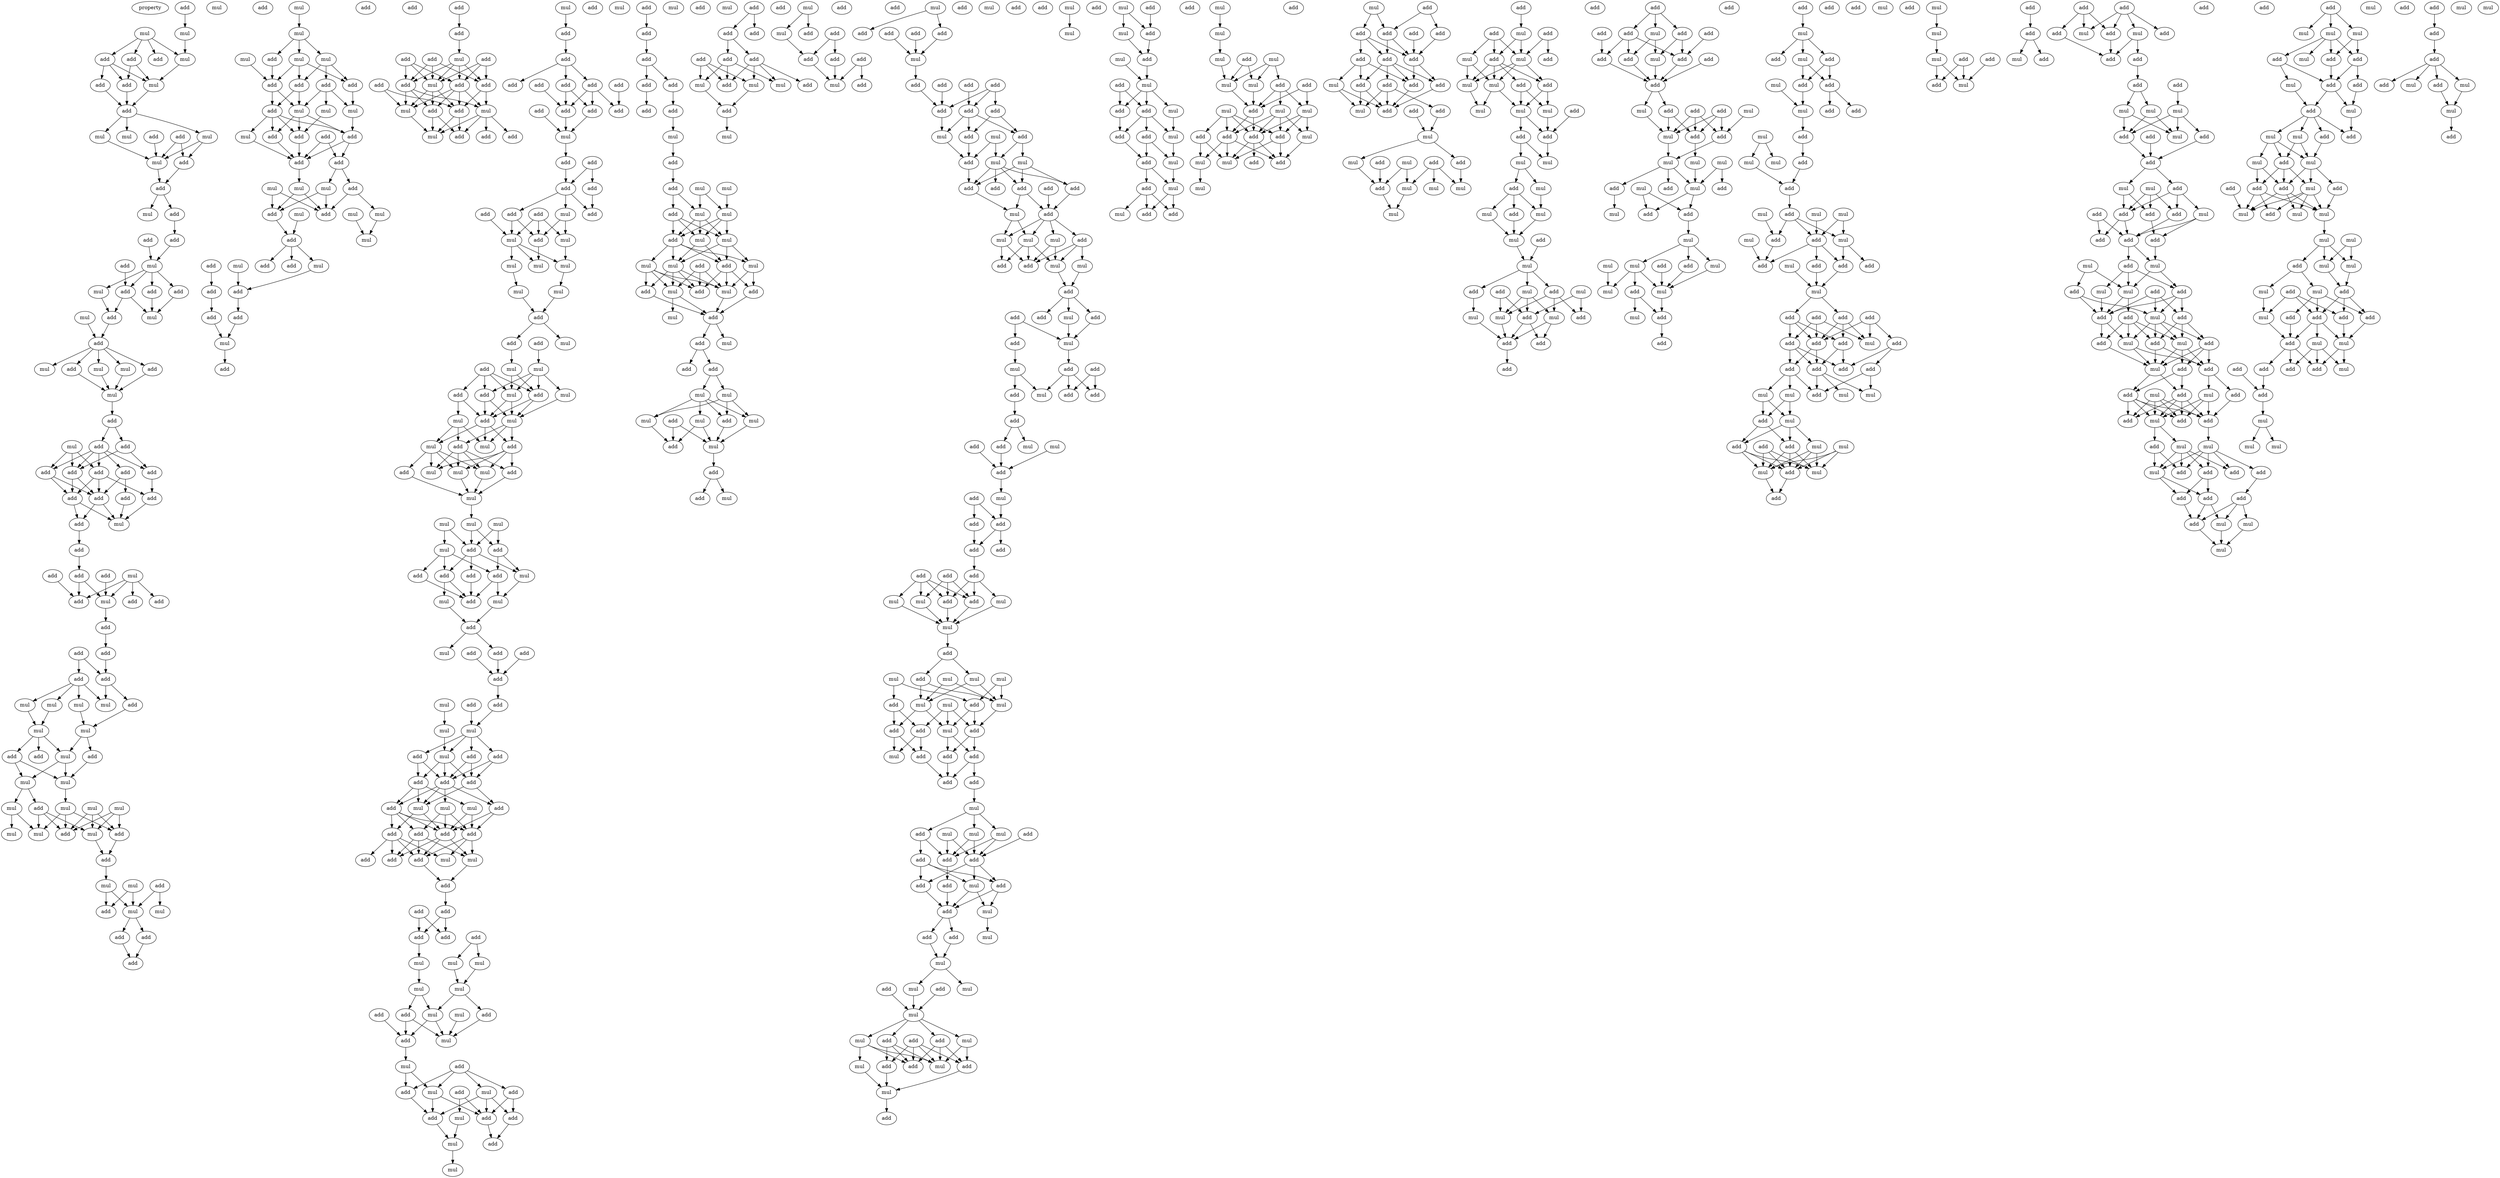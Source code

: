 digraph {
    node [fontcolor=black]
    property [mul=2,lf=1.3]
    0 [ label = add ];
    1 [ label = mul ];
    2 [ label = mul ];
    3 [ label = mul ];
    4 [ label = add ];
    5 [ label = add ];
    6 [ label = add ];
    7 [ label = add ];
    8 [ label = add ];
    9 [ label = mul ];
    10 [ label = add ];
    11 [ label = mul ];
    12 [ label = add ];
    13 [ label = add ];
    14 [ label = mul ];
    15 [ label = mul ];
    16 [ label = mul ];
    17 [ label = add ];
    18 [ label = add ];
    19 [ label = mul ];
    20 [ label = add ];
    21 [ label = add ];
    22 [ label = add ];
    23 [ label = mul ];
    24 [ label = add ];
    25 [ label = mul ];
    26 [ label = add ];
    27 [ label = add ];
    28 [ label = add ];
    29 [ label = mul ];
    30 [ label = add ];
    31 [ label = mul ];
    32 [ label = add ];
    33 [ label = mul ];
    34 [ label = mul ];
    35 [ label = mul ];
    36 [ label = add ];
    37 [ label = add ];
    38 [ label = mul ];
    39 [ label = add ];
    40 [ label = add ];
    41 [ label = mul ];
    42 [ label = add ];
    43 [ label = add ];
    44 [ label = add ];
    45 [ label = add ];
    46 [ label = add ];
    47 [ label = add ];
    48 [ label = add ];
    49 [ label = add ];
    50 [ label = add ];
    51 [ label = add ];
    52 [ label = add ];
    53 [ label = mul ];
    54 [ label = add ];
    55 [ label = add ];
    56 [ label = add ];
    57 [ label = mul ];
    58 [ label = add ];
    59 [ label = add ];
    60 [ label = add ];
    61 [ label = add ];
    62 [ label = mul ];
    63 [ label = add ];
    64 [ label = mul ];
    65 [ label = add ];
    66 [ label = add ];
    67 [ label = add ];
    68 [ label = add ];
    69 [ label = add ];
    70 [ label = mul ];
    71 [ label = add ];
    72 [ label = mul ];
    73 [ label = mul ];
    74 [ label = mul ];
    75 [ label = mul ];
    76 [ label = mul ];
    77 [ label = add ];
    78 [ label = add ];
    79 [ label = add ];
    80 [ label = mul ];
    81 [ label = mul ];
    82 [ label = mul ];
    83 [ label = mul ];
    84 [ label = mul ];
    85 [ label = mul ];
    86 [ label = add ];
    87 [ label = mul ];
    88 [ label = mul ];
    89 [ label = mul ];
    90 [ label = mul ];
    91 [ label = add ];
    92 [ label = add ];
    93 [ label = add ];
    94 [ label = mul ];
    95 [ label = add ];
    96 [ label = mul ];
    97 [ label = mul ];
    98 [ label = mul ];
    99 [ label = add ];
    100 [ label = add ];
    101 [ label = add ];
    102 [ label = add ];
    103 [ label = mul ];
    104 [ label = mul ];
    105 [ label = mul ];
    106 [ label = add ];
    107 [ label = mul ];
    108 [ label = add ];
    109 [ label = mul ];
    110 [ label = add ];
    111 [ label = add ];
    112 [ label = add ];
    113 [ label = add ];
    114 [ label = mul ];
    115 [ label = mul ];
    116 [ label = add ];
    117 [ label = mul ];
    118 [ label = add ];
    119 [ label = add ];
    120 [ label = add ];
    121 [ label = mul ];
    122 [ label = add ];
    123 [ label = add ];
    124 [ label = add ];
    125 [ label = mul ];
    126 [ label = mul ];
    127 [ label = mul ];
    128 [ label = add ];
    129 [ label = add ];
    130 [ label = mul ];
    131 [ label = mul ];
    132 [ label = mul ];
    133 [ label = add ];
    134 [ label = add ];
    135 [ label = add ];
    136 [ label = mul ];
    137 [ label = mul ];
    138 [ label = add ];
    139 [ label = mul ];
    140 [ label = add ];
    141 [ label = add ];
    142 [ label = add ];
    143 [ label = add ];
    144 [ label = add ];
    145 [ label = add ];
    146 [ label = mul ];
    147 [ label = add ];
    148 [ label = add ];
    149 [ label = add ];
    150 [ label = mul ];
    151 [ label = add ];
    152 [ label = add ];
    153 [ label = add ];
    154 [ label = add ];
    155 [ label = add ];
    156 [ label = add ];
    157 [ label = add ];
    158 [ label = mul ];
    159 [ label = add ];
    160 [ label = mul ];
    161 [ label = mul ];
    162 [ label = add ];
    163 [ label = add ];
    164 [ label = mul ];
    165 [ label = add ];
    166 [ label = mul ];
    167 [ label = add ];
    168 [ label = add ];
    169 [ label = add ];
    170 [ label = add ];
    171 [ label = add ];
    172 [ label = add ];
    173 [ label = add ];
    174 [ label = add ];
    175 [ label = add ];
    176 [ label = add ];
    177 [ label = add ];
    178 [ label = add ];
    179 [ label = mul ];
    180 [ label = add ];
    181 [ label = add ];
    182 [ label = add ];
    183 [ label = add ];
    184 [ label = add ];
    185 [ label = add ];
    186 [ label = add ];
    187 [ label = mul ];
    188 [ label = add ];
    189 [ label = add ];
    190 [ label = mul ];
    191 [ label = mul ];
    192 [ label = mul ];
    193 [ label = mul ];
    194 [ label = mul ];
    195 [ label = mul ];
    196 [ label = mul ];
    197 [ label = add ];
    198 [ label = add ];
    199 [ label = mul ];
    200 [ label = add ];
    201 [ label = add ];
    202 [ label = mul ];
    203 [ label = add ];
    204 [ label = mul ];
    205 [ label = add ];
    206 [ label = add ];
    207 [ label = add ];
    208 [ label = mul ];
    209 [ label = mul ];
    210 [ label = mul ];
    211 [ label = add ];
    212 [ label = mul ];
    213 [ label = mul ];
    214 [ label = add ];
    215 [ label = mul ];
    216 [ label = add ];
    217 [ label = mul ];
    218 [ label = mul ];
    219 [ label = add ];
    220 [ label = mul ];
    221 [ label = add ];
    222 [ label = mul ];
    223 [ label = mul ];
    224 [ label = mul ];
    225 [ label = mul ];
    226 [ label = add ];
    227 [ label = add ];
    228 [ label = mul ];
    229 [ label = add ];
    230 [ label = mul ];
    231 [ label = add ];
    232 [ label = add ];
    233 [ label = add ];
    234 [ label = mul ];
    235 [ label = add ];
    236 [ label = mul ];
    237 [ label = add ];
    238 [ label = mul ];
    239 [ label = mul ];
    240 [ label = add ];
    241 [ label = add ];
    242 [ label = add ];
    243 [ label = add ];
    244 [ label = mul ];
    245 [ label = add ];
    246 [ label = add ];
    247 [ label = mul ];
    248 [ label = mul ];
    249 [ label = add ];
    250 [ label = add ];
    251 [ label = mul ];
    252 [ label = add ];
    253 [ label = add ];
    254 [ label = add ];
    255 [ label = add ];
    256 [ label = add ];
    257 [ label = mul ];
    258 [ label = mul ];
    259 [ label = mul ];
    260 [ label = add ];
    261 [ label = add ];
    262 [ label = add ];
    263 [ label = add ];
    264 [ label = add ];
    265 [ label = add ];
    266 [ label = add ];
    267 [ label = add ];
    268 [ label = mul ];
    269 [ label = mul ];
    270 [ label = add ];
    271 [ label = add ];
    272 [ label = add ];
    273 [ label = add ];
    274 [ label = add ];
    275 [ label = add ];
    276 [ label = mul ];
    277 [ label = mul ];
    278 [ label = mul ];
    279 [ label = mul ];
    280 [ label = mul ];
    281 [ label = add ];
    282 [ label = add ];
    283 [ label = mul ];
    284 [ label = mul ];
    285 [ label = add ];
    286 [ label = mul ];
    287 [ label = add ];
    288 [ label = mul ];
    289 [ label = add ];
    290 [ label = mul ];
    291 [ label = add ];
    292 [ label = add ];
    293 [ label = mul ];
    294 [ label = add ];
    295 [ label = add ];
    296 [ label = mul ];
    297 [ label = add ];
    298 [ label = add ];
    299 [ label = add ];
    300 [ label = mul ];
    301 [ label = add ];
    302 [ label = mul ];
    303 [ label = add ];
    304 [ label = add ];
    305 [ label = add ];
    306 [ label = add ];
    307 [ label = add ];
    308 [ label = mul ];
    309 [ label = add ];
    310 [ label = mul ];
    311 [ label = add ];
    312 [ label = add ];
    313 [ label = mul ];
    314 [ label = mul ];
    315 [ label = add ];
    316 [ label = add ];
    317 [ label = mul ];
    318 [ label = mul ];
    319 [ label = mul ];
    320 [ label = add ];
    321 [ label = mul ];
    322 [ label = add ];
    323 [ label = mul ];
    324 [ label = mul ];
    325 [ label = mul ];
    326 [ label = add ];
    327 [ label = mul ];
    328 [ label = add ];
    329 [ label = mul ];
    330 [ label = add ];
    331 [ label = add ];
    332 [ label = add ];
    333 [ label = mul ];
    334 [ label = add ];
    335 [ label = mul ];
    336 [ label = add ];
    337 [ label = mul ];
    338 [ label = add ];
    339 [ label = mul ];
    340 [ label = mul ];
    341 [ label = mul ];
    342 [ label = add ];
    343 [ label = mul ];
    344 [ label = mul ];
    345 [ label = add ];
    346 [ label = add ];
    347 [ label = mul ];
    348 [ label = add ];
    349 [ label = add ];
    350 [ label = mul ];
    351 [ label = add ];
    352 [ label = add ];
    353 [ label = add ];
    354 [ label = add ];
    355 [ label = add ];
    356 [ label = add ];
    357 [ label = add ];
    358 [ label = add ];
    359 [ label = mul ];
    360 [ label = mul ];
    361 [ label = add ];
    362 [ label = mul ];
    363 [ label = add ];
    364 [ label = mul ];
    365 [ label = mul ];
    366 [ label = add ];
    367 [ label = mul ];
    368 [ label = add ];
    369 [ label = add ];
    370 [ label = add ];
    371 [ label = add ];
    372 [ label = mul ];
    373 [ label = add ];
    374 [ label = add ];
    375 [ label = add ];
    376 [ label = mul ];
    377 [ label = add ];
    378 [ label = add ];
    379 [ label = add ];
    380 [ label = add ];
    381 [ label = mul ];
    382 [ label = add ];
    383 [ label = add ];
    384 [ label = add ];
    385 [ label = add ];
    386 [ label = add ];
    387 [ label = add ];
    388 [ label = add ];
    389 [ label = add ];
    390 [ label = add ];
    391 [ label = mul ];
    392 [ label = mul ];
    393 [ label = add ];
    394 [ label = mul ];
    395 [ label = mul ];
    396 [ label = add ];
    397 [ label = add ];
    398 [ label = add ];
    399 [ label = add ];
    400 [ label = add ];
    401 [ label = add ];
    402 [ label = mul ];
    403 [ label = mul ];
    404 [ label = mul ];
    405 [ label = mul ];
    406 [ label = add ];
    407 [ label = add ];
    408 [ label = mul ];
    409 [ label = mul ];
    410 [ label = add ];
    411 [ label = add ];
    412 [ label = add ];
    413 [ label = add ];
    414 [ label = mul ];
    415 [ label = add ];
    416 [ label = add ];
    417 [ label = add ];
    418 [ label = mul ];
    419 [ label = add ];
    420 [ label = add ];
    421 [ label = mul ];
    422 [ label = mul ];
    423 [ label = add ];
    424 [ label = add ];
    425 [ label = add ];
    426 [ label = add ];
    427 [ label = mul ];
    428 [ label = add ];
    429 [ label = mul ];
    430 [ label = add ];
    431 [ label = mul ];
    432 [ label = add ];
    433 [ label = mul ];
    434 [ label = add ];
    435 [ label = add ];
    436 [ label = add ];
    437 [ label = add ];
    438 [ label = add ];
    439 [ label = add ];
    440 [ label = add ];
    441 [ label = add ];
    442 [ label = mul ];
    443 [ label = mul ];
    444 [ label = add ];
    445 [ label = add ];
    446 [ label = mul ];
    447 [ label = mul ];
    448 [ label = add ];
    449 [ label = mul ];
    450 [ label = mul ];
    451 [ label = mul ];
    452 [ label = add ];
    453 [ label = mul ];
    454 [ label = add ];
    455 [ label = add ];
    456 [ label = mul ];
    457 [ label = mul ];
    458 [ label = mul ];
    459 [ label = add ];
    460 [ label = add ];
    461 [ label = add ];
    462 [ label = mul ];
    463 [ label = add ];
    464 [ label = add ];
    465 [ label = mul ];
    466 [ label = add ];
    467 [ label = add ];
    468 [ label = add ];
    469 [ label = mul ];
    470 [ label = add ];
    471 [ label = mul ];
    472 [ label = mul ];
    473 [ label = mul ];
    474 [ label = add ];
    475 [ label = add ];
    476 [ label = add ];
    477 [ label = add ];
    478 [ label = add ];
    479 [ label = add ];
    480 [ label = mul ];
    481 [ label = add ];
    482 [ label = mul ];
    483 [ label = add ];
    484 [ label = add ];
    485 [ label = add ];
    486 [ label = add ];
    487 [ label = mul ];
    488 [ label = mul ];
    489 [ label = mul ];
    490 [ label = mul ];
    491 [ label = add ];
    492 [ label = add ];
    493 [ label = mul ];
    494 [ label = add ];
    495 [ label = mul ];
    496 [ label = add ];
    497 [ label = mul ];
    498 [ label = add ];
    499 [ label = add ];
    500 [ label = add ];
    501 [ label = add ];
    502 [ label = mul ];
    503 [ label = mul ];
    504 [ label = mul ];
    505 [ label = add ];
    506 [ label = add ];
    507 [ label = mul ];
    508 [ label = mul ];
    509 [ label = add ];
    510 [ label = mul ];
    511 [ label = add ];
    512 [ label = add ];
    513 [ label = mul ];
    514 [ label = add ];
    515 [ label = mul ];
    516 [ label = add ];
    517 [ label = mul ];
    518 [ label = add ];
    519 [ label = add ];
    520 [ label = add ];
    521 [ label = mul ];
    522 [ label = add ];
    523 [ label = mul ];
    524 [ label = add ];
    525 [ label = add ];
    526 [ label = mul ];
    527 [ label = mul ];
    528 [ label = add ];
    529 [ label = add ];
    530 [ label = mul ];
    531 [ label = add ];
    532 [ label = mul ];
    533 [ label = mul ];
    534 [ label = mul ];
    535 [ label = add ];
    536 [ label = mul ];
    537 [ label = add ];
    538 [ label = add ];
    539 [ label = mul ];
    540 [ label = mul ];
    541 [ label = add ];
    542 [ label = add ];
    543 [ label = mul ];
    544 [ label = mul ];
    545 [ label = mul ];
    546 [ label = add ];
    547 [ label = add ];
    548 [ label = mul ];
    549 [ label = add ];
    550 [ label = add ];
    551 [ label = add ];
    552 [ label = mul ];
    553 [ label = add ];
    554 [ label = mul ];
    555 [ label = mul ];
    556 [ label = add ];
    557 [ label = mul ];
    558 [ label = add ];
    559 [ label = add ];
    560 [ label = add ];
    561 [ label = add ];
    562 [ label = add ];
    563 [ label = add ];
    564 [ label = add ];
    565 [ label = add ];
    566 [ label = add ];
    567 [ label = mul ];
    568 [ label = add ];
    569 [ label = add ];
    570 [ label = mul ];
    571 [ label = add ];
    572 [ label = add ];
    573 [ label = add ];
    574 [ label = mul ];
    575 [ label = mul ];
    576 [ label = add ];
    577 [ label = mul ];
    578 [ label = add ];
    579 [ label = add ];
    580 [ label = mul ];
    581 [ label = mul ];
    582 [ label = add ];
    583 [ label = mul ];
    584 [ label = mul ];
    585 [ label = add ];
    586 [ label = add ];
    587 [ label = mul ];
    588 [ label = add ];
    589 [ label = add ];
    590 [ label = add ];
    591 [ label = mul ];
    592 [ label = mul ];
    593 [ label = mul ];
    594 [ label = mul ];
    595 [ label = add ];
    596 [ label = add ];
    597 [ label = mul ];
    598 [ label = mul ];
    599 [ label = mul ];
    600 [ label = add ];
    601 [ label = add ];
    602 [ label = add ];
    603 [ label = add ];
    604 [ label = mul ];
    605 [ label = mul ];
    606 [ label = mul ];
    607 [ label = add ];
    608 [ label = add ];
    609 [ label = mul ];
    610 [ label = mul ];
    611 [ label = mul ];
    612 [ label = add ];
    613 [ label = mul ];
    614 [ label = mul ];
    615 [ label = mul ];
    616 [ label = add ];
    617 [ label = add ];
    618 [ label = add ];
    619 [ label = mul ];
    620 [ label = mul ];
    621 [ label = mul ];
    622 [ label = add ];
    623 [ label = add ];
    624 [ label = add ];
    625 [ label = add ];
    626 [ label = add ];
    627 [ label = add ];
    628 [ label = add ];
    629 [ label = add ];
    630 [ label = add ];
    631 [ label = add ];
    632 [ label = mul ];
    633 [ label = add ];
    634 [ label = mul ];
    635 [ label = add ];
    636 [ label = add ];
    637 [ label = add ];
    638 [ label = add ];
    639 [ label = add ];
    640 [ label = add ];
    641 [ label = mul ];
    642 [ label = add ];
    643 [ label = mul ];
    644 [ label = add ];
    645 [ label = mul ];
    646 [ label = add ];
    647 [ label = mul ];
    648 [ label = mul ];
    649 [ label = mul ];
    650 [ label = mul ];
    651 [ label = add ];
    652 [ label = add ];
    653 [ label = add ];
    654 [ label = mul ];
    655 [ label = mul ];
    656 [ label = add ];
    657 [ label = add ];
    658 [ label = add ];
    659 [ label = mul ];
    660 [ label = add ];
    661 [ label = mul ];
    662 [ label = add ];
    663 [ label = mul ];
    664 [ label = mul ];
    665 [ label = add ];
    666 [ label = mul ];
    667 [ label = mul ];
    668 [ label = mul ];
    669 [ label = add ];
    670 [ label = add ];
    671 [ label = add ];
    672 [ label = mul ];
    673 [ label = add ];
    674 [ label = add ];
    675 [ label = mul ];
    676 [ label = add ];
    677 [ label = mul ];
    678 [ label = add ];
    679 [ label = add ];
    680 [ label = mul ];
    681 [ label = add ];
    682 [ label = add ];
    683 [ label = add ];
    684 [ label = add ];
    685 [ label = mul ];
    686 [ label = mul ];
    687 [ label = mul ];
    688 [ label = mul ];
    689 [ label = add ];
    690 [ label = add ];
    691 [ label = mul ];
    692 [ label = add ];
    693 [ label = mul ];
    694 [ label = mul ];
    695 [ label = mul ];
    696 [ label = add ];
    697 [ label = add ];
    698 [ label = mul ];
    699 [ label = add ];
    700 [ label = mul ];
    701 [ label = add ];
    702 [ label = add ];
    703 [ label = add ];
    704 [ label = mul ];
    705 [ label = add ];
    706 [ label = add ];
    707 [ label = add ];
    708 [ label = add ];
    709 [ label = add ];
    710 [ label = mul ];
    711 [ label = add ];
    712 [ label = add ];
    713 [ label = add ];
    714 [ label = add ];
    715 [ label = add ];
    716 [ label = add ];
    717 [ label = add ];
    718 [ label = add ];
    719 [ label = mul ];
    720 [ label = mul ];
    721 [ label = mul ];
    722 [ label = mul ];
    723 [ label = add ];
    724 [ label = mul ];
    725 [ label = add ];
    726 [ label = add ];
    727 [ label = mul ];
    728 [ label = add ];
    729 [ label = mul ];
    730 [ label = mul ];
    731 [ label = add ];
    732 [ label = mul ];
    733 [ label = add ];
    734 [ label = add ];
    735 [ label = mul ];
    736 [ label = mul ];
    737 [ label = add ];
    738 [ label = add ];
    739 [ label = add ];
    740 [ label = mul ];
    741 [ label = add ];
    742 [ label = add ];
    743 [ label = mul ];
    744 [ label = mul ];
    745 [ label = add ];
    746 [ label = add ];
    747 [ label = add ];
    748 [ label = mul ];
    749 [ label = mul ];
    750 [ label = add ];
    751 [ label = add ];
    752 [ label = add ];
    753 [ label = add ];
    754 [ label = add ];
    755 [ label = add ];
    756 [ label = add ];
    757 [ label = mul ];
    758 [ label = mul ];
    759 [ label = mul ];
    760 [ label = add ];
    761 [ label = add ];
    762 [ label = add ];
    763 [ label = mul ];
    764 [ label = add ];
    765 [ label = add ];
    766 [ label = mul ];
    767 [ label = mul ];
    768 [ label = add ];
    769 [ label = add ];
    770 [ label = mul ];
    771 [ label = add ];
    772 [ label = add ];
    773 [ label = add ];
    774 [ label = add ];
    775 [ label = add ];
    776 [ label = mul ];
    777 [ label = add ];
    778 [ label = mul ];
    779 [ label = mul ];
    780 [ label = add ];
    781 [ label = add ];
    782 [ label = add ];
    783 [ label = mul ];
    784 [ label = add ];
    785 [ label = add ];
    786 [ label = add ];
    787 [ label = mul ];
    788 [ label = add ];
    789 [ label = add ];
    790 [ label = mul ];
    791 [ label = add ];
    792 [ label = mul ];
    793 [ label = add ];
    794 [ label = mul ];
    795 [ label = add ];
    796 [ label = add ];
    797 [ label = mul ];
    798 [ label = mul ];
    799 [ label = add ];
    800 [ label = add ];
    801 [ label = add ];
    802 [ label = add ];
    803 [ label = add ];
    804 [ label = mul ];
    805 [ label = mul ];
    806 [ label = mul ];
    807 [ label = add ];
    808 [ label = add ];
    809 [ label = mul ];
    810 [ label = add ];
    811 [ label = add ];
    812 [ label = add ];
    813 [ label = add ];
    814 [ label = add ];
    815 [ label = add ];
    816 [ label = mul ];
    817 [ label = add ];
    818 [ label = add ];
    819 [ label = mul ];
    820 [ label = mul ];
    821 [ label = add ];
    822 [ label = add ];
    823 [ label = mul ];
    824 [ label = mul ];
    825 [ label = mul ];
    826 [ label = add ];
    827 [ label = add ];
    828 [ label = add ];
    829 [ label = mul ];
    830 [ label = add ];
    831 [ label = mul ];
    832 [ label = add ];
    833 [ label = mul ];
    834 [ label = add ];
    835 [ label = mul ];
    836 [ label = mul ];
    837 [ label = add ];
    838 [ label = mul ];
    839 [ label = add ];
    840 [ label = add ];
    841 [ label = mul ];
    842 [ label = mul ];
    843 [ label = add ];
    844 [ label = mul ];
    845 [ label = add ];
    846 [ label = add ];
    847 [ label = add ];
    848 [ label = mul ];
    849 [ label = mul ];
    850 [ label = mul ];
    851 [ label = add ];
    852 [ label = mul ];
    853 [ label = mul ];
    854 [ label = mul ];
    855 [ label = mul ];
    856 [ label = add ];
    857 [ label = mul ];
    858 [ label = mul ];
    859 [ label = add ];
    860 [ label = add ];
    861 [ label = add ];
    862 [ label = add ];
    863 [ label = add ];
    864 [ label = mul ];
    865 [ label = add ];
    866 [ label = mul ];
    867 [ label = mul ];
    868 [ label = add ];
    869 [ label = add ];
    870 [ label = add ];
    871 [ label = add ];
    872 [ label = mul ];
    873 [ label = add ];
    874 [ label = add ];
    875 [ label = mul ];
    876 [ label = add ];
    877 [ label = mul ];
    878 [ label = mul ];
    879 [ label = add ];
    880 [ label = add ];
    881 [ label = mul ];
    882 [ label = add ];
    883 [ label = mul ];
    884 [ label = add ];
    885 [ label = mul ];
    886 [ label = add ];
    887 [ label = mul ];
    888 [ label = mul ];
    889 [ label = add ];
    0 -> 2 [ name = 0 ];
    1 -> 3 [ name = 1 ];
    1 -> 4 [ name = 2 ];
    1 -> 5 [ name = 3 ];
    1 -> 6 [ name = 4 ];
    2 -> 3 [ name = 5 ];
    3 -> 9 [ name = 6 ];
    4 -> 7 [ name = 7 ];
    4 -> 9 [ name = 8 ];
    5 -> 7 [ name = 9 ];
    5 -> 8 [ name = 10 ];
    5 -> 9 [ name = 11 ];
    7 -> 10 [ name = 12 ];
    8 -> 10 [ name = 13 ];
    9 -> 10 [ name = 14 ];
    10 -> 11 [ name = 15 ];
    10 -> 14 [ name = 16 ];
    10 -> 15 [ name = 17 ];
    11 -> 16 [ name = 18 ];
    11 -> 17 [ name = 19 ];
    12 -> 16 [ name = 20 ];
    13 -> 16 [ name = 21 ];
    13 -> 17 [ name = 22 ];
    14 -> 16 [ name = 23 ];
    16 -> 18 [ name = 24 ];
    17 -> 18 [ name = 25 ];
    18 -> 19 [ name = 26 ];
    18 -> 20 [ name = 27 ];
    20 -> 22 [ name = 28 ];
    21 -> 23 [ name = 29 ];
    22 -> 23 [ name = 30 ];
    23 -> 25 [ name = 31 ];
    23 -> 26 [ name = 32 ];
    23 -> 27 [ name = 33 ];
    23 -> 28 [ name = 34 ];
    24 -> 26 [ name = 35 ];
    25 -> 30 [ name = 36 ];
    26 -> 30 [ name = 37 ];
    26 -> 31 [ name = 38 ];
    27 -> 31 [ name = 39 ];
    28 -> 31 [ name = 40 ];
    29 -> 32 [ name = 41 ];
    30 -> 32 [ name = 42 ];
    32 -> 33 [ name = 43 ];
    32 -> 34 [ name = 44 ];
    32 -> 35 [ name = 45 ];
    32 -> 36 [ name = 46 ];
    32 -> 37 [ name = 47 ];
    34 -> 38 [ name = 48 ];
    35 -> 38 [ name = 49 ];
    36 -> 38 [ name = 50 ];
    37 -> 38 [ name = 51 ];
    38 -> 39 [ name = 52 ];
    39 -> 40 [ name = 53 ];
    39 -> 42 [ name = 54 ];
    40 -> 44 [ name = 55 ];
    40 -> 47 [ name = 56 ];
    41 -> 44 [ name = 57 ];
    41 -> 45 [ name = 58 ];
    41 -> 46 [ name = 59 ];
    42 -> 43 [ name = 60 ];
    42 -> 44 [ name = 61 ];
    42 -> 45 [ name = 62 ];
    42 -> 46 [ name = 63 ];
    42 -> 47 [ name = 64 ];
    43 -> 49 [ name = 65 ];
    43 -> 50 [ name = 66 ];
    44 -> 50 [ name = 67 ];
    44 -> 51 [ name = 68 ];
    45 -> 48 [ name = 69 ];
    45 -> 50 [ name = 70 ];
    45 -> 51 [ name = 71 ];
    46 -> 50 [ name = 72 ];
    46 -> 51 [ name = 73 ];
    47 -> 48 [ name = 74 ];
    48 -> 53 [ name = 75 ];
    49 -> 53 [ name = 76 ];
    50 -> 52 [ name = 77 ];
    50 -> 53 [ name = 78 ];
    51 -> 52 [ name = 79 ];
    51 -> 53 [ name = 80 ];
    52 -> 54 [ name = 81 ];
    54 -> 56 [ name = 82 ];
    55 -> 62 [ name = 83 ];
    56 -> 60 [ name = 84 ];
    56 -> 62 [ name = 85 ];
    57 -> 59 [ name = 86 ];
    57 -> 60 [ name = 87 ];
    57 -> 61 [ name = 88 ];
    57 -> 62 [ name = 89 ];
    58 -> 60 [ name = 90 ];
    62 -> 63 [ name = 91 ];
    63 -> 66 [ name = 92 ];
    65 -> 68 [ name = 93 ];
    65 -> 69 [ name = 94 ];
    66 -> 69 [ name = 95 ];
    68 -> 70 [ name = 96 ];
    68 -> 72 [ name = 97 ];
    68 -> 73 [ name = 98 ];
    68 -> 74 [ name = 99 ];
    69 -> 71 [ name = 100 ];
    69 -> 74 [ name = 101 ];
    70 -> 75 [ name = 102 ];
    71 -> 76 [ name = 103 ];
    72 -> 76 [ name = 104 ];
    73 -> 75 [ name = 105 ];
    75 -> 77 [ name = 106 ];
    75 -> 78 [ name = 107 ];
    75 -> 80 [ name = 108 ];
    76 -> 79 [ name = 109 ];
    76 -> 80 [ name = 110 ];
    78 -> 81 [ name = 111 ];
    78 -> 82 [ name = 112 ];
    79 -> 82 [ name = 113 ];
    80 -> 81 [ name = 114 ];
    80 -> 82 [ name = 115 ];
    81 -> 84 [ name = 116 ];
    81 -> 86 [ name = 117 ];
    82 -> 85 [ name = 118 ];
    83 -> 88 [ name = 119 ];
    83 -> 91 [ name = 120 ];
    83 -> 92 [ name = 121 ];
    84 -> 89 [ name = 122 ];
    84 -> 90 [ name = 123 ];
    85 -> 90 [ name = 124 ];
    85 -> 91 [ name = 125 ];
    85 -> 92 [ name = 126 ];
    86 -> 88 [ name = 127 ];
    86 -> 90 [ name = 128 ];
    86 -> 91 [ name = 129 ];
    87 -> 88 [ name = 130 ];
    87 -> 91 [ name = 131 ];
    87 -> 92 [ name = 132 ];
    88 -> 93 [ name = 133 ];
    92 -> 93 [ name = 134 ];
    93 -> 96 [ name = 135 ];
    94 -> 97 [ name = 136 ];
    94 -> 99 [ name = 137 ];
    95 -> 97 [ name = 138 ];
    95 -> 98 [ name = 139 ];
    96 -> 97 [ name = 140 ];
    96 -> 99 [ name = 141 ];
    97 -> 100 [ name = 142 ];
    97 -> 101 [ name = 143 ];
    100 -> 102 [ name = 144 ];
    101 -> 102 [ name = 145 ];
    103 -> 104 [ name = 146 ];
    104 -> 105 [ name = 147 ];
    104 -> 106 [ name = 148 ];
    104 -> 109 [ name = 149 ];
    105 -> 110 [ name = 150 ];
    105 -> 112 [ name = 151 ];
    105 -> 113 [ name = 152 ];
    106 -> 111 [ name = 153 ];
    107 -> 111 [ name = 154 ];
    109 -> 111 [ name = 155 ];
    109 -> 112 [ name = 156 ];
    109 -> 113 [ name = 157 ];
    110 -> 114 [ name = 158 ];
    110 -> 115 [ name = 159 ];
    110 -> 117 [ name = 160 ];
    111 -> 114 [ name = 161 ];
    111 -> 116 [ name = 162 ];
    112 -> 115 [ name = 163 ];
    113 -> 114 [ name = 164 ];
    113 -> 116 [ name = 165 ];
    114 -> 118 [ name = 166 ];
    114 -> 119 [ name = 167 ];
    114 -> 120 [ name = 168 ];
    115 -> 120 [ name = 169 ];
    116 -> 118 [ name = 170 ];
    116 -> 119 [ name = 171 ];
    116 -> 120 [ name = 172 ];
    116 -> 121 [ name = 173 ];
    117 -> 118 [ name = 174 ];
    118 -> 124 [ name = 175 ];
    119 -> 124 [ name = 176 ];
    120 -> 123 [ name = 177 ];
    120 -> 124 [ name = 178 ];
    121 -> 124 [ name = 179 ];
    122 -> 123 [ name = 180 ];
    122 -> 124 [ name = 181 ];
    123 -> 126 [ name = 182 ];
    123 -> 129 [ name = 183 ];
    124 -> 127 [ name = 184 ];
    125 -> 133 [ name = 185 ];
    125 -> 134 [ name = 186 ];
    126 -> 133 [ name = 187 ];
    126 -> 134 [ name = 188 ];
    127 -> 133 [ name = 189 ];
    127 -> 134 [ name = 190 ];
    129 -> 131 [ name = 191 ];
    129 -> 134 [ name = 192 ];
    130 -> 135 [ name = 193 ];
    131 -> 136 [ name = 194 ];
    132 -> 136 [ name = 195 ];
    133 -> 135 [ name = 196 ];
    135 -> 137 [ name = 197 ];
    135 -> 140 [ name = 198 ];
    135 -> 141 [ name = 199 ];
    137 -> 142 [ name = 200 ];
    138 -> 143 [ name = 201 ];
    139 -> 142 [ name = 202 ];
    142 -> 145 [ name = 203 ];
    143 -> 144 [ name = 204 ];
    144 -> 146 [ name = 205 ];
    145 -> 146 [ name = 206 ];
    146 -> 148 [ name = 207 ];
    147 -> 149 [ name = 208 ];
    149 -> 150 [ name = 209 ];
    150 -> 154 [ name = 210 ];
    150 -> 155 [ name = 211 ];
    150 -> 156 [ name = 212 ];
    150 -> 158 [ name = 213 ];
    151 -> 155 [ name = 214 ];
    151 -> 156 [ name = 215 ];
    151 -> 158 [ name = 216 ];
    152 -> 154 [ name = 217 ];
    152 -> 155 [ name = 218 ];
    152 -> 158 [ name = 219 ];
    153 -> 154 [ name = 220 ];
    153 -> 156 [ name = 221 ];
    153 -> 158 [ name = 222 ];
    154 -> 159 [ name = 223 ];
    154 -> 161 [ name = 224 ];
    155 -> 159 [ name = 225 ];
    155 -> 160 [ name = 226 ];
    155 -> 161 [ name = 227 ];
    155 -> 162 [ name = 228 ];
    156 -> 160 [ name = 229 ];
    156 -> 161 [ name = 230 ];
    156 -> 162 [ name = 231 ];
    157 -> 159 [ name = 232 ];
    157 -> 160 [ name = 233 ];
    158 -> 159 [ name = 234 ];
    158 -> 160 [ name = 235 ];
    158 -> 162 [ name = 236 ];
    159 -> 166 [ name = 237 ];
    159 -> 167 [ name = 238 ];
    160 -> 166 [ name = 239 ];
    161 -> 163 [ name = 240 ];
    161 -> 165 [ name = 241 ];
    161 -> 166 [ name = 242 ];
    161 -> 167 [ name = 243 ];
    162 -> 166 [ name = 244 ];
    162 -> 167 [ name = 245 ];
    164 -> 168 [ name = 246 ];
    168 -> 169 [ name = 247 ];
    169 -> 171 [ name = 248 ];
    169 -> 173 [ name = 249 ];
    169 -> 174 [ name = 250 ];
    170 -> 177 [ name = 251 ];
    172 -> 176 [ name = 252 ];
    173 -> 175 [ name = 253 ];
    173 -> 176 [ name = 254 ];
    173 -> 177 [ name = 255 ];
    174 -> 175 [ name = 256 ];
    174 -> 177 [ name = 257 ];
    175 -> 179 [ name = 258 ];
    177 -> 179 [ name = 259 ];
    178 -> 179 [ name = 260 ];
    179 -> 180 [ name = 261 ];
    180 -> 183 [ name = 262 ];
    181 -> 182 [ name = 263 ];
    181 -> 183 [ name = 264 ];
    182 -> 188 [ name = 265 ];
    183 -> 184 [ name = 266 ];
    183 -> 187 [ name = 267 ];
    183 -> 188 [ name = 268 ];
    184 -> 189 [ name = 269 ];
    184 -> 191 [ name = 270 ];
    185 -> 191 [ name = 271 ];
    186 -> 189 [ name = 272 ];
    186 -> 190 [ name = 273 ];
    186 -> 191 [ name = 274 ];
    187 -> 189 [ name = 275 ];
    187 -> 190 [ name = 276 ];
    189 -> 194 [ name = 277 ];
    190 -> 192 [ name = 278 ];
    191 -> 192 [ name = 279 ];
    191 -> 193 [ name = 280 ];
    191 -> 194 [ name = 281 ];
    192 -> 195 [ name = 282 ];
    193 -> 196 [ name = 283 ];
    195 -> 197 [ name = 284 ];
    196 -> 197 [ name = 285 ];
    197 -> 198 [ name = 286 ];
    197 -> 199 [ name = 287 ];
    198 -> 204 [ name = 288 ];
    201 -> 202 [ name = 289 ];
    202 -> 205 [ name = 290 ];
    202 -> 206 [ name = 291 ];
    202 -> 208 [ name = 292 ];
    202 -> 209 [ name = 293 ];
    203 -> 205 [ name = 294 ];
    203 -> 206 [ name = 295 ];
    203 -> 207 [ name = 296 ];
    203 -> 208 [ name = 297 ];
    204 -> 206 [ name = 298 ];
    204 -> 208 [ name = 299 ];
    205 -> 211 [ name = 300 ];
    205 -> 212 [ name = 301 ];
    206 -> 211 [ name = 302 ];
    206 -> 212 [ name = 303 ];
    207 -> 210 [ name = 304 ];
    207 -> 211 [ name = 305 ];
    208 -> 211 [ name = 306 ];
    208 -> 212 [ name = 307 ];
    209 -> 212 [ name = 308 ];
    210 -> 213 [ name = 309 ];
    210 -> 215 [ name = 310 ];
    210 -> 216 [ name = 311 ];
    211 -> 213 [ name = 312 ];
    211 -> 214 [ name = 313 ];
    211 -> 215 [ name = 314 ];
    212 -> 213 [ name = 315 ];
    212 -> 214 [ name = 316 ];
    212 -> 216 [ name = 317 ];
    214 -> 217 [ name = 318 ];
    214 -> 218 [ name = 319 ];
    214 -> 220 [ name = 320 ];
    214 -> 221 [ name = 321 ];
    215 -> 217 [ name = 322 ];
    215 -> 218 [ name = 323 ];
    215 -> 219 [ name = 324 ];
    215 -> 220 [ name = 325 ];
    216 -> 217 [ name = 326 ];
    216 -> 218 [ name = 327 ];
    216 -> 220 [ name = 328 ];
    216 -> 221 [ name = 329 ];
    217 -> 222 [ name = 330 ];
    218 -> 222 [ name = 331 ];
    219 -> 222 [ name = 332 ];
    221 -> 222 [ name = 333 ];
    222 -> 223 [ name = 334 ];
    223 -> 226 [ name = 335 ];
    223 -> 227 [ name = 336 ];
    224 -> 226 [ name = 337 ];
    224 -> 227 [ name = 338 ];
    225 -> 226 [ name = 339 ];
    225 -> 228 [ name = 340 ];
    226 -> 230 [ name = 341 ];
    226 -> 231 [ name = 342 ];
    226 -> 232 [ name = 343 ];
    227 -> 230 [ name = 344 ];
    227 -> 233 [ name = 345 ];
    228 -> 229 [ name = 346 ];
    228 -> 231 [ name = 347 ];
    228 -> 233 [ name = 348 ];
    229 -> 235 [ name = 349 ];
    230 -> 236 [ name = 350 ];
    231 -> 234 [ name = 351 ];
    231 -> 235 [ name = 352 ];
    232 -> 235 [ name = 353 ];
    233 -> 235 [ name = 354 ];
    233 -> 236 [ name = 355 ];
    234 -> 237 [ name = 356 ];
    236 -> 237 [ name = 357 ];
    237 -> 239 [ name = 358 ];
    237 -> 242 [ name = 359 ];
    240 -> 243 [ name = 360 ];
    241 -> 243 [ name = 361 ];
    242 -> 243 [ name = 362 ];
    243 -> 246 [ name = 363 ];
    244 -> 248 [ name = 364 ];
    245 -> 247 [ name = 365 ];
    246 -> 247 [ name = 366 ];
    247 -> 249 [ name = 367 ];
    247 -> 250 [ name = 368 ];
    247 -> 251 [ name = 369 ];
    247 -> 252 [ name = 370 ];
    248 -> 251 [ name = 371 ];
    249 -> 254 [ name = 372 ];
    249 -> 255 [ name = 373 ];
    250 -> 253 [ name = 374 ];
    250 -> 254 [ name = 375 ];
    251 -> 253 [ name = 376 ];
    251 -> 254 [ name = 377 ];
    251 -> 255 [ name = 378 ];
    252 -> 253 [ name = 379 ];
    252 -> 254 [ name = 380 ];
    253 -> 256 [ name = 381 ];
    253 -> 259 [ name = 382 ];
    254 -> 256 [ name = 383 ];
    254 -> 258 [ name = 384 ];
    254 -> 259 [ name = 385 ];
    254 -> 260 [ name = 386 ];
    255 -> 257 [ name = 387 ];
    255 -> 259 [ name = 388 ];
    255 -> 260 [ name = 389 ];
    256 -> 261 [ name = 390 ];
    256 -> 262 [ name = 391 ];
    257 -> 261 [ name = 392 ];
    257 -> 262 [ name = 393 ];
    258 -> 261 [ name = 394 ];
    258 -> 262 [ name = 395 ];
    258 -> 264 [ name = 396 ];
    259 -> 261 [ name = 397 ];
    259 -> 263 [ name = 398 ];
    260 -> 261 [ name = 399 ];
    260 -> 262 [ name = 400 ];
    260 -> 263 [ name = 401 ];
    260 -> 264 [ name = 402 ];
    261 -> 265 [ name = 403 ];
    261 -> 267 [ name = 404 ];
    261 -> 268 [ name = 405 ];
    262 -> 267 [ name = 406 ];
    262 -> 268 [ name = 407 ];
    262 -> 269 [ name = 408 ];
    263 -> 265 [ name = 409 ];
    263 -> 266 [ name = 410 ];
    263 -> 267 [ name = 411 ];
    263 -> 269 [ name = 412 ];
    264 -> 265 [ name = 413 ];
    264 -> 267 [ name = 414 ];
    264 -> 268 [ name = 415 ];
    267 -> 270 [ name = 416 ];
    268 -> 270 [ name = 417 ];
    270 -> 272 [ name = 418 ];
    271 -> 273 [ name = 419 ];
    271 -> 274 [ name = 420 ];
    272 -> 273 [ name = 421 ];
    272 -> 274 [ name = 422 ];
    273 -> 278 [ name = 423 ];
    275 -> 276 [ name = 424 ];
    275 -> 277 [ name = 425 ];
    276 -> 280 [ name = 426 ];
    277 -> 280 [ name = 427 ];
    278 -> 279 [ name = 428 ];
    279 -> 283 [ name = 429 ];
    279 -> 285 [ name = 430 ];
    280 -> 282 [ name = 431 ];
    280 -> 283 [ name = 432 ];
    281 -> 287 [ name = 433 ];
    282 -> 286 [ name = 434 ];
    283 -> 286 [ name = 435 ];
    283 -> 287 [ name = 436 ];
    284 -> 286 [ name = 437 ];
    285 -> 286 [ name = 438 ];
    285 -> 287 [ name = 439 ];
    287 -> 288 [ name = 440 ];
    288 -> 293 [ name = 441 ];
    288 -> 294 [ name = 442 ];
    289 -> 290 [ name = 443 ];
    289 -> 291 [ name = 444 ];
    289 -> 293 [ name = 445 ];
    289 -> 294 [ name = 446 ];
    290 -> 295 [ name = 447 ];
    290 -> 297 [ name = 448 ];
    290 -> 298 [ name = 449 ];
    291 -> 297 [ name = 450 ];
    291 -> 298 [ name = 451 ];
    292 -> 296 [ name = 452 ];
    292 -> 298 [ name = 453 ];
    293 -> 295 [ name = 454 ];
    293 -> 298 [ name = 455 ];
    294 -> 295 [ name = 456 ];
    295 -> 300 [ name = 457 ];
    296 -> 300 [ name = 458 ];
    297 -> 299 [ name = 459 ];
    298 -> 299 [ name = 460 ];
    300 -> 302 [ name = 461 ];
    301 -> 303 [ name = 462 ];
    303 -> 304 [ name = 463 ];
    304 -> 305 [ name = 464 ];
    304 -> 306 [ name = 465 ];
    305 -> 307 [ name = 466 ];
    306 -> 309 [ name = 467 ];
    309 -> 310 [ name = 468 ];
    310 -> 311 [ name = 469 ];
    311 -> 315 [ name = 470 ];
    313 -> 317 [ name = 471 ];
    314 -> 317 [ name = 472 ];
    314 -> 318 [ name = 473 ];
    315 -> 316 [ name = 474 ];
    315 -> 318 [ name = 475 ];
    316 -> 319 [ name = 476 ];
    316 -> 320 [ name = 477 ];
    316 -> 321 [ name = 478 ];
    317 -> 319 [ name = 479 ];
    317 -> 320 [ name = 480 ];
    317 -> 321 [ name = 481 ];
    318 -> 319 [ name = 482 ];
    318 -> 320 [ name = 483 ];
    318 -> 321 [ name = 484 ];
    319 -> 325 [ name = 485 ];
    319 -> 326 [ name = 486 ];
    320 -> 323 [ name = 487 ];
    320 -> 324 [ name = 488 ];
    320 -> 325 [ name = 489 ];
    320 -> 326 [ name = 490 ];
    321 -> 323 [ name = 491 ];
    321 -> 325 [ name = 492 ];
    321 -> 326 [ name = 493 ];
    322 -> 327 [ name = 494 ];
    322 -> 328 [ name = 495 ];
    322 -> 329 [ name = 496 ];
    323 -> 329 [ name = 497 ];
    323 -> 331 [ name = 498 ];
    324 -> 327 [ name = 499 ];
    324 -> 328 [ name = 500 ];
    324 -> 329 [ name = 501 ];
    324 -> 330 [ name = 502 ];
    325 -> 327 [ name = 503 ];
    325 -> 328 [ name = 504 ];
    325 -> 329 [ name = 505 ];
    325 -> 330 [ name = 506 ];
    326 -> 328 [ name = 507 ];
    326 -> 329 [ name = 508 ];
    326 -> 331 [ name = 509 ];
    327 -> 332 [ name = 510 ];
    327 -> 333 [ name = 511 ];
    329 -> 332 [ name = 512 ];
    330 -> 332 [ name = 513 ];
    331 -> 332 [ name = 514 ];
    332 -> 334 [ name = 515 ];
    332 -> 335 [ name = 516 ];
    334 -> 336 [ name = 517 ];
    334 -> 338 [ name = 518 ];
    338 -> 339 [ name = 519 ];
    338 -> 340 [ name = 520 ];
    339 -> 341 [ name = 521 ];
    339 -> 343 [ name = 522 ];
    339 -> 345 [ name = 523 ];
    340 -> 341 [ name = 524 ];
    340 -> 343 [ name = 525 ];
    340 -> 344 [ name = 526 ];
    340 -> 345 [ name = 527 ];
    341 -> 346 [ name = 528 ];
    342 -> 346 [ name = 529 ];
    342 -> 347 [ name = 530 ];
    343 -> 347 [ name = 531 ];
    344 -> 346 [ name = 532 ];
    344 -> 347 [ name = 533 ];
    345 -> 347 [ name = 534 ];
    347 -> 348 [ name = 535 ];
    348 -> 349 [ name = 536 ];
    348 -> 350 [ name = 537 ];
    351 -> 353 [ name = 538 ];
    351 -> 354 [ name = 539 ];
    353 -> 355 [ name = 540 ];
    353 -> 357 [ name = 541 ];
    355 -> 358 [ name = 542 ];
    355 -> 360 [ name = 543 ];
    355 -> 362 [ name = 544 ];
    356 -> 358 [ name = 545 ];
    356 -> 359 [ name = 546 ];
    356 -> 362 [ name = 547 ];
    357 -> 358 [ name = 548 ];
    357 -> 359 [ name = 549 ];
    357 -> 360 [ name = 550 ];
    357 -> 361 [ name = 551 ];
    359 -> 363 [ name = 552 ];
    362 -> 363 [ name = 553 ];
    363 -> 364 [ name = 554 ];
    365 -> 367 [ name = 555 ];
    365 -> 368 [ name = 556 ];
    366 -> 370 [ name = 557 ];
    366 -> 371 [ name = 558 ];
    367 -> 370 [ name = 559 ];
    369 -> 372 [ name = 560 ];
    369 -> 374 [ name = 561 ];
    370 -> 372 [ name = 562 ];
    371 -> 372 [ name = 563 ];
    376 -> 377 [ name = 564 ];
    376 -> 379 [ name = 565 ];
    378 -> 381 [ name = 566 ];
    379 -> 381 [ name = 567 ];
    380 -> 381 [ name = 568 ];
    381 -> 384 [ name = 569 ];
    382 -> 387 [ name = 570 ];
    383 -> 388 [ name = 571 ];
    384 -> 388 [ name = 572 ];
    385 -> 386 [ name = 573 ];
    385 -> 387 [ name = 574 ];
    385 -> 388 [ name = 575 ];
    386 -> 389 [ name = 576 ];
    386 -> 390 [ name = 577 ];
    387 -> 389 [ name = 578 ];
    387 -> 390 [ name = 579 ];
    387 -> 391 [ name = 580 ];
    388 -> 391 [ name = 581 ];
    389 -> 394 [ name = 582 ];
    389 -> 395 [ name = 583 ];
    390 -> 393 [ name = 584 ];
    391 -> 393 [ name = 585 ];
    392 -> 393 [ name = 586 ];
    392 -> 394 [ name = 587 ];
    393 -> 398 [ name = 588 ];
    394 -> 396 [ name = 589 ];
    394 -> 397 [ name = 590 ];
    394 -> 398 [ name = 591 ];
    394 -> 400 [ name = 592 ];
    395 -> 396 [ name = 593 ];
    395 -> 397 [ name = 594 ];
    395 -> 398 [ name = 595 ];
    396 -> 401 [ name = 596 ];
    397 -> 401 [ name = 597 ];
    397 -> 402 [ name = 598 ];
    398 -> 402 [ name = 599 ];
    399 -> 401 [ name = 600 ];
    401 -> 403 [ name = 601 ];
    401 -> 404 [ name = 602 ];
    401 -> 405 [ name = 603 ];
    401 -> 406 [ name = 604 ];
    402 -> 403 [ name = 605 ];
    402 -> 404 [ name = 606 ];
    403 -> 407 [ name = 607 ];
    403 -> 409 [ name = 608 ];
    403 -> 410 [ name = 609 ];
    404 -> 407 [ name = 610 ];
    404 -> 410 [ name = 611 ];
    405 -> 409 [ name = 612 ];
    405 -> 410 [ name = 613 ];
    406 -> 408 [ name = 614 ];
    406 -> 409 [ name = 615 ];
    406 -> 410 [ name = 616 ];
    408 -> 411 [ name = 617 ];
    409 -> 411 [ name = 618 ];
    411 -> 412 [ name = 619 ];
    411 -> 414 [ name = 620 ];
    411 -> 416 [ name = 621 ];
    412 -> 418 [ name = 622 ];
    414 -> 418 [ name = 623 ];
    415 -> 417 [ name = 624 ];
    415 -> 418 [ name = 625 ];
    417 -> 421 [ name = 626 ];
    418 -> 420 [ name = 627 ];
    419 -> 423 [ name = 628 ];
    419 -> 424 [ name = 629 ];
    420 -> 422 [ name = 630 ];
    420 -> 423 [ name = 631 ];
    420 -> 424 [ name = 632 ];
    421 -> 422 [ name = 633 ];
    421 -> 425 [ name = 634 ];
    425 -> 426 [ name = 635 ];
    426 -> 427 [ name = 636 ];
    426 -> 428 [ name = 637 ];
    428 -> 432 [ name = 638 ];
    429 -> 432 [ name = 639 ];
    430 -> 432 [ name = 640 ];
    432 -> 433 [ name = 641 ];
    433 -> 436 [ name = 642 ];
    434 -> 435 [ name = 643 ];
    434 -> 436 [ name = 644 ];
    435 -> 438 [ name = 645 ];
    436 -> 437 [ name = 646 ];
    436 -> 438 [ name = 647 ];
    438 -> 439 [ name = 648 ];
    439 -> 443 [ name = 649 ];
    439 -> 444 [ name = 650 ];
    439 -> 445 [ name = 651 ];
    440 -> 442 [ name = 652 ];
    440 -> 444 [ name = 653 ];
    440 -> 445 [ name = 654 ];
    440 -> 446 [ name = 655 ];
    441 -> 444 [ name = 656 ];
    441 -> 445 [ name = 657 ];
    441 -> 446 [ name = 658 ];
    442 -> 447 [ name = 659 ];
    443 -> 447 [ name = 660 ];
    444 -> 447 [ name = 661 ];
    445 -> 447 [ name = 662 ];
    446 -> 447 [ name = 663 ];
    447 -> 448 [ name = 664 ];
    448 -> 450 [ name = 665 ];
    448 -> 452 [ name = 666 ];
    449 -> 454 [ name = 667 ];
    449 -> 458 [ name = 668 ];
    450 -> 457 [ name = 669 ];
    450 -> 458 [ name = 670 ];
    451 -> 457 [ name = 671 ];
    451 -> 458 [ name = 672 ];
    452 -> 457 [ name = 673 ];
    452 -> 458 [ name = 674 ];
    453 -> 454 [ name = 675 ];
    453 -> 455 [ name = 676 ];
    454 -> 461 [ name = 677 ];
    454 -> 462 [ name = 678 ];
    455 -> 459 [ name = 679 ];
    455 -> 460 [ name = 680 ];
    456 -> 459 [ name = 681 ];
    456 -> 461 [ name = 682 ];
    456 -> 462 [ name = 683 ];
    457 -> 460 [ name = 684 ];
    457 -> 462 [ name = 685 ];
    458 -> 461 [ name = 686 ];
    459 -> 463 [ name = 687 ];
    459 -> 465 [ name = 688 ];
    460 -> 463 [ name = 689 ];
    460 -> 465 [ name = 690 ];
    461 -> 464 [ name = 691 ];
    461 -> 466 [ name = 692 ];
    462 -> 464 [ name = 693 ];
    462 -> 466 [ name = 694 ];
    463 -> 468 [ name = 695 ];
    464 -> 467 [ name = 696 ];
    464 -> 468 [ name = 697 ];
    466 -> 468 [ name = 698 ];
    467 -> 469 [ name = 699 ];
    469 -> 471 [ name = 700 ];
    469 -> 472 [ name = 701 ];
    469 -> 474 [ name = 702 ];
    470 -> 475 [ name = 703 ];
    471 -> 475 [ name = 704 ];
    471 -> 477 [ name = 705 ];
    472 -> 475 [ name = 706 ];
    472 -> 477 [ name = 707 ];
    473 -> 475 [ name = 708 ];
    473 -> 477 [ name = 709 ];
    474 -> 476 [ name = 710 ];
    474 -> 477 [ name = 711 ];
    475 -> 479 [ name = 712 ];
    475 -> 480 [ name = 713 ];
    475 -> 481 [ name = 714 ];
    476 -> 479 [ name = 715 ];
    476 -> 480 [ name = 716 ];
    476 -> 481 [ name = 717 ];
    477 -> 478 [ name = 718 ];
    478 -> 483 [ name = 719 ];
    479 -> 483 [ name = 720 ];
    480 -> 482 [ name = 721 ];
    480 -> 483 [ name = 722 ];
    481 -> 482 [ name = 723 ];
    481 -> 483 [ name = 724 ];
    482 -> 487 [ name = 725 ];
    483 -> 484 [ name = 726 ];
    483 -> 485 [ name = 727 ];
    484 -> 488 [ name = 728 ];
    485 -> 488 [ name = 729 ];
    488 -> 489 [ name = 730 ];
    488 -> 490 [ name = 731 ];
    489 -> 493 [ name = 732 ];
    491 -> 493 [ name = 733 ];
    492 -> 493 [ name = 734 ];
    493 -> 494 [ name = 735 ];
    493 -> 495 [ name = 736 ];
    493 -> 496 [ name = 737 ];
    493 -> 497 [ name = 738 ];
    494 -> 500 [ name = 739 ];
    494 -> 501 [ name = 740 ];
    494 -> 502 [ name = 741 ];
    495 -> 501 [ name = 742 ];
    495 -> 502 [ name = 743 ];
    496 -> 499 [ name = 744 ];
    496 -> 500 [ name = 745 ];
    496 -> 502 [ name = 746 ];
    497 -> 500 [ name = 747 ];
    497 -> 502 [ name = 748 ];
    497 -> 503 [ name = 749 ];
    498 -> 499 [ name = 750 ];
    498 -> 500 [ name = 751 ];
    498 -> 501 [ name = 752 ];
    498 -> 502 [ name = 753 ];
    499 -> 504 [ name = 754 ];
    501 -> 504 [ name = 755 ];
    503 -> 504 [ name = 756 ];
    504 -> 505 [ name = 757 ];
    507 -> 508 [ name = 758 ];
    510 -> 513 [ name = 759 ];
    510 -> 514 [ name = 760 ];
    511 -> 514 [ name = 761 ];
    513 -> 516 [ name = 762 ];
    514 -> 516 [ name = 763 ];
    515 -> 517 [ name = 764 ];
    516 -> 517 [ name = 765 ];
    517 -> 519 [ name = 766 ];
    517 -> 520 [ name = 767 ];
    517 -> 521 [ name = 768 ];
    518 -> 519 [ name = 769 ];
    518 -> 520 [ name = 770 ];
    519 -> 524 [ name = 771 ];
    520 -> 522 [ name = 772 ];
    520 -> 523 [ name = 773 ];
    520 -> 524 [ name = 774 ];
    521 -> 523 [ name = 775 ];
    522 -> 525 [ name = 776 ];
    522 -> 526 [ name = 777 ];
    523 -> 526 [ name = 778 ];
    524 -> 525 [ name = 779 ];
    525 -> 527 [ name = 780 ];
    525 -> 528 [ name = 781 ];
    526 -> 527 [ name = 782 ];
    527 -> 529 [ name = 783 ];
    527 -> 531 [ name = 784 ];
    528 -> 529 [ name = 785 ];
    528 -> 531 [ name = 786 ];
    528 -> 532 [ name = 787 ];
    530 -> 533 [ name = 788 ];
    533 -> 536 [ name = 789 ];
    534 -> 538 [ name = 790 ];
    534 -> 539 [ name = 791 ];
    534 -> 540 [ name = 792 ];
    535 -> 539 [ name = 793 ];
    535 -> 540 [ name = 794 ];
    536 -> 540 [ name = 795 ];
    538 -> 542 [ name = 796 ];
    538 -> 544 [ name = 797 ];
    538 -> 545 [ name = 798 ];
    539 -> 542 [ name = 799 ];
    540 -> 542 [ name = 800 ];
    541 -> 542 [ name = 801 ];
    541 -> 545 [ name = 802 ];
    542 -> 546 [ name = 803 ];
    542 -> 547 [ name = 804 ];
    543 -> 546 [ name = 805 ];
    543 -> 547 [ name = 806 ];
    543 -> 549 [ name = 807 ];
    543 -> 550 [ name = 808 ];
    544 -> 546 [ name = 809 ];
    544 -> 547 [ name = 810 ];
    544 -> 548 [ name = 811 ];
    544 -> 549 [ name = 812 ];
    545 -> 547 [ name = 813 ];
    545 -> 548 [ name = 814 ];
    545 -> 549 [ name = 815 ];
    546 -> 552 [ name = 816 ];
    546 -> 553 [ name = 817 ];
    546 -> 554 [ name = 818 ];
    547 -> 551 [ name = 819 ];
    547 -> 552 [ name = 820 ];
    547 -> 553 [ name = 821 ];
    548 -> 553 [ name = 822 ];
    549 -> 552 [ name = 823 ];
    549 -> 553 [ name = 824 ];
    550 -> 552 [ name = 825 ];
    550 -> 554 [ name = 826 ];
    554 -> 555 [ name = 827 ];
    556 -> 558 [ name = 828 ];
    556 -> 560 [ name = 829 ];
    557 -> 558 [ name = 830 ];
    557 -> 561 [ name = 831 ];
    558 -> 562 [ name = 832 ];
    558 -> 563 [ name = 833 ];
    559 -> 563 [ name = 834 ];
    560 -> 563 [ name = 835 ];
    561 -> 562 [ name = 836 ];
    561 -> 563 [ name = 837 ];
    561 -> 564 [ name = 838 ];
    562 -> 565 [ name = 839 ];
    562 -> 566 [ name = 840 ];
    562 -> 568 [ name = 841 ];
    562 -> 569 [ name = 842 ];
    563 -> 566 [ name = 843 ];
    563 -> 568 [ name = 844 ];
    564 -> 566 [ name = 845 ];
    564 -> 567 [ name = 846 ];
    564 -> 569 [ name = 847 ];
    565 -> 570 [ name = 848 ];
    565 -> 572 [ name = 849 ];
    565 -> 573 [ name = 850 ];
    566 -> 573 [ name = 851 ];
    567 -> 570 [ name = 852 ];
    567 -> 573 [ name = 853 ];
    568 -> 573 [ name = 854 ];
    569 -> 570 [ name = 855 ];
    569 -> 573 [ name = 856 ];
    571 -> 574 [ name = 857 ];
    572 -> 574 [ name = 858 ];
    574 -> 577 [ name = 859 ];
    574 -> 579 [ name = 860 ];
    575 -> 582 [ name = 861 ];
    575 -> 583 [ name = 862 ];
    576 -> 580 [ name = 863 ];
    576 -> 581 [ name = 864 ];
    576 -> 583 [ name = 865 ];
    577 -> 582 [ name = 866 ];
    578 -> 582 [ name = 867 ];
    579 -> 580 [ name = 868 ];
    582 -> 584 [ name = 869 ];
    583 -> 584 [ name = 870 ];
    585 -> 587 [ name = 871 ];
    586 -> 590 [ name = 872 ];
    586 -> 591 [ name = 873 ];
    587 -> 589 [ name = 874 ];
    587 -> 591 [ name = 875 ];
    588 -> 589 [ name = 876 ];
    588 -> 591 [ name = 877 ];
    588 -> 592 [ name = 878 ];
    589 -> 593 [ name = 879 ];
    589 -> 594 [ name = 880 ];
    589 -> 595 [ name = 881 ];
    589 -> 596 [ name = 882 ];
    591 -> 593 [ name = 883 ];
    591 -> 594 [ name = 884 ];
    591 -> 595 [ name = 885 ];
    592 -> 593 [ name = 886 ];
    592 -> 594 [ name = 887 ];
    593 -> 599 [ name = 888 ];
    594 -> 598 [ name = 889 ];
    594 -> 599 [ name = 890 ];
    595 -> 597 [ name = 891 ];
    595 -> 598 [ name = 892 ];
    596 -> 597 [ name = 893 ];
    596 -> 598 [ name = 894 ];
    597 -> 601 [ name = 895 ];
    598 -> 601 [ name = 896 ];
    598 -> 602 [ name = 897 ];
    600 -> 601 [ name = 898 ];
    601 -> 605 [ name = 899 ];
    602 -> 604 [ name = 900 ];
    602 -> 605 [ name = 901 ];
    604 -> 606 [ name = 902 ];
    604 -> 607 [ name = 903 ];
    606 -> 610 [ name = 904 ];
    607 -> 608 [ name = 905 ];
    607 -> 609 [ name = 906 ];
    607 -> 610 [ name = 907 ];
    608 -> 611 [ name = 908 ];
    609 -> 611 [ name = 909 ];
    610 -> 611 [ name = 910 ];
    611 -> 613 [ name = 911 ];
    612 -> 613 [ name = 912 ];
    613 -> 615 [ name = 913 ];
    613 -> 616 [ name = 914 ];
    613 -> 618 [ name = 915 ];
    614 -> 622 [ name = 916 ];
    614 -> 623 [ name = 917 ];
    615 -> 620 [ name = 918 ];
    615 -> 621 [ name = 919 ];
    615 -> 622 [ name = 920 ];
    616 -> 620 [ name = 921 ];
    616 -> 621 [ name = 922 ];
    616 -> 623 [ name = 923 ];
    617 -> 620 [ name = 924 ];
    617 -> 622 [ name = 925 ];
    618 -> 619 [ name = 926 ];
    619 -> 624 [ name = 927 ];
    620 -> 624 [ name = 928 ];
    621 -> 624 [ name = 929 ];
    621 -> 625 [ name = 930 ];
    622 -> 624 [ name = 931 ];
    622 -> 625 [ name = 932 ];
    624 -> 626 [ name = 933 ];
    627 -> 629 [ name = 934 ];
    627 -> 631 [ name = 935 ];
    627 -> 632 [ name = 936 ];
    628 -> 636 [ name = 937 ];
    629 -> 633 [ name = 938 ];
    629 -> 636 [ name = 939 ];
    629 -> 637 [ name = 940 ];
    630 -> 637 [ name = 941 ];
    631 -> 634 [ name = 942 ];
    631 -> 636 [ name = 943 ];
    632 -> 633 [ name = 944 ];
    632 -> 634 [ name = 945 ];
    633 -> 638 [ name = 946 ];
    634 -> 638 [ name = 947 ];
    635 -> 638 [ name = 948 ];
    636 -> 638 [ name = 949 ];
    637 -> 638 [ name = 950 ];
    638 -> 642 [ name = 951 ];
    638 -> 643 [ name = 952 ];
    639 -> 644 [ name = 953 ];
    639 -> 645 [ name = 954 ];
    639 -> 646 [ name = 955 ];
    640 -> 644 [ name = 956 ];
    640 -> 645 [ name = 957 ];
    640 -> 646 [ name = 958 ];
    641 -> 644 [ name = 959 ];
    642 -> 645 [ name = 960 ];
    642 -> 646 [ name = 961 ];
    643 -> 645 [ name = 962 ];
    644 -> 648 [ name = 963 ];
    645 -> 648 [ name = 964 ];
    646 -> 649 [ name = 965 ];
    647 -> 652 [ name = 966 ];
    647 -> 654 [ name = 967 ];
    648 -> 651 [ name = 968 ];
    648 -> 653 [ name = 969 ];
    648 -> 654 [ name = 970 ];
    649 -> 654 [ name = 971 ];
    650 -> 656 [ name = 972 ];
    650 -> 658 [ name = 973 ];
    651 -> 655 [ name = 974 ];
    654 -> 656 [ name = 975 ];
    654 -> 658 [ name = 976 ];
    658 -> 659 [ name = 977 ];
    659 -> 661 [ name = 978 ];
    659 -> 662 [ name = 979 ];
    659 -> 663 [ name = 980 ];
    660 -> 667 [ name = 981 ];
    661 -> 665 [ name = 982 ];
    661 -> 666 [ name = 983 ];
    661 -> 667 [ name = 984 ];
    662 -> 667 [ name = 985 ];
    663 -> 667 [ name = 986 ];
    664 -> 666 [ name = 987 ];
    665 -> 668 [ name = 988 ];
    665 -> 670 [ name = 989 ];
    667 -> 670 [ name = 990 ];
    669 -> 672 [ name = 991 ];
    670 -> 671 [ name = 992 ];
    672 -> 674 [ name = 993 ];
    672 -> 675 [ name = 994 ];
    672 -> 676 [ name = 995 ];
    675 -> 678 [ name = 996 ];
    675 -> 679 [ name = 997 ];
    676 -> 678 [ name = 998 ];
    676 -> 679 [ name = 999 ];
    677 -> 680 [ name = 1000 ];
    678 -> 680 [ name = 1001 ];
    679 -> 682 [ name = 1002 ];
    679 -> 683 [ name = 1003 ];
    680 -> 684 [ name = 1004 ];
    684 -> 689 [ name = 1005 ];
    685 -> 686 [ name = 1006 ];
    685 -> 687 [ name = 1007 ];
    686 -> 690 [ name = 1008 ];
    689 -> 690 [ name = 1009 ];
    690 -> 692 [ name = 1010 ];
    691 -> 697 [ name = 1011 ];
    692 -> 696 [ name = 1012 ];
    692 -> 697 [ name = 1013 ];
    692 -> 698 [ name = 1014 ];
    693 -> 696 [ name = 1015 ];
    693 -> 698 [ name = 1016 ];
    694 -> 696 [ name = 1017 ];
    695 -> 701 [ name = 1018 ];
    696 -> 701 [ name = 1019 ];
    696 -> 702 [ name = 1020 ];
    696 -> 703 [ name = 1021 ];
    697 -> 701 [ name = 1022 ];
    698 -> 699 [ name = 1023 ];
    698 -> 702 [ name = 1024 ];
    700 -> 704 [ name = 1025 ];
    702 -> 704 [ name = 1026 ];
    703 -> 704 [ name = 1027 ];
    704 -> 706 [ name = 1028 ];
    704 -> 707 [ name = 1029 ];
    705 -> 709 [ name = 1030 ];
    705 -> 710 [ name = 1031 ];
    705 -> 713 [ name = 1032 ];
    706 -> 710 [ name = 1033 ];
    706 -> 712 [ name = 1034 ];
    706 -> 713 [ name = 1035 ];
    707 -> 709 [ name = 1036 ];
    707 -> 712 [ name = 1037 ];
    707 -> 713 [ name = 1038 ];
    708 -> 710 [ name = 1039 ];
    708 -> 711 [ name = 1040 ];
    708 -> 713 [ name = 1041 ];
    709 -> 714 [ name = 1042 ];
    709 -> 715 [ name = 1043 ];
    709 -> 716 [ name = 1044 ];
    711 -> 716 [ name = 1045 ];
    711 -> 717 [ name = 1046 ];
    712 -> 714 [ name = 1047 ];
    712 -> 716 [ name = 1048 ];
    713 -> 714 [ name = 1049 ];
    713 -> 715 [ name = 1050 ];
    714 -> 718 [ name = 1051 ];
    714 -> 720 [ name = 1052 ];
    714 -> 722 [ name = 1053 ];
    715 -> 718 [ name = 1054 ];
    715 -> 719 [ name = 1055 ];
    715 -> 721 [ name = 1056 ];
    717 -> 718 [ name = 1057 ];
    717 -> 722 [ name = 1058 ];
    719 -> 723 [ name = 1059 ];
    719 -> 724 [ name = 1060 ];
    721 -> 723 [ name = 1061 ];
    721 -> 724 [ name = 1062 ];
    723 -> 725 [ name = 1063 ];
    723 -> 728 [ name = 1064 ];
    724 -> 725 [ name = 1065 ];
    724 -> 727 [ name = 1066 ];
    724 -> 728 [ name = 1067 ];
    725 -> 730 [ name = 1068 ];
    725 -> 731 [ name = 1069 ];
    725 -> 732 [ name = 1070 ];
    726 -> 730 [ name = 1071 ];
    726 -> 731 [ name = 1072 ];
    726 -> 732 [ name = 1073 ];
    727 -> 730 [ name = 1074 ];
    727 -> 731 [ name = 1075 ];
    727 -> 732 [ name = 1076 ];
    728 -> 730 [ name = 1077 ];
    728 -> 731 [ name = 1078 ];
    728 -> 732 [ name = 1079 ];
    729 -> 730 [ name = 1080 ];
    729 -> 731 [ name = 1081 ];
    729 -> 732 [ name = 1082 ];
    730 -> 734 [ name = 1083 ];
    731 -> 734 [ name = 1084 ];
    735 -> 736 [ name = 1085 ];
    736 -> 740 [ name = 1086 ];
    737 -> 741 [ name = 1087 ];
    738 -> 743 [ name = 1088 ];
    739 -> 742 [ name = 1089 ];
    739 -> 743 [ name = 1090 ];
    740 -> 742 [ name = 1091 ];
    740 -> 743 [ name = 1092 ];
    741 -> 744 [ name = 1093 ];
    741 -> 745 [ name = 1094 ];
    746 -> 748 [ name = 1095 ];
    746 -> 749 [ name = 1096 ];
    746 -> 751 [ name = 1097 ];
    746 -> 752 [ name = 1098 ];
    747 -> 749 [ name = 1099 ];
    747 -> 750 [ name = 1100 ];
    747 -> 752 [ name = 1101 ];
    748 -> 753 [ name = 1102 ];
    748 -> 754 [ name = 1103 ];
    750 -> 753 [ name = 1104 ];
    752 -> 753 [ name = 1105 ];
    754 -> 755 [ name = 1106 ];
    755 -> 757 [ name = 1107 ];
    755 -> 759 [ name = 1108 ];
    756 -> 758 [ name = 1109 ];
    757 -> 762 [ name = 1110 ];
    757 -> 763 [ name = 1111 ];
    758 -> 761 [ name = 1112 ];
    758 -> 762 [ name = 1113 ];
    758 -> 763 [ name = 1114 ];
    759 -> 762 [ name = 1115 ];
    759 -> 763 [ name = 1116 ];
    760 -> 764 [ name = 1117 ];
    761 -> 764 [ name = 1118 ];
    762 -> 764 [ name = 1119 ];
    764 -> 765 [ name = 1120 ];
    764 -> 766 [ name = 1121 ];
    765 -> 768 [ name = 1122 ];
    765 -> 770 [ name = 1123 ];
    765 -> 771 [ name = 1124 ];
    766 -> 768 [ name = 1125 ];
    766 -> 769 [ name = 1126 ];
    767 -> 768 [ name = 1127 ];
    767 -> 769 [ name = 1128 ];
    767 -> 771 [ name = 1129 ];
    768 -> 774 [ name = 1130 ];
    768 -> 775 [ name = 1131 ];
    769 -> 773 [ name = 1132 ];
    770 -> 773 [ name = 1133 ];
    770 -> 775 [ name = 1134 ];
    771 -> 775 [ name = 1135 ];
    772 -> 774 [ name = 1136 ];
    772 -> 775 [ name = 1137 ];
    773 -> 776 [ name = 1138 ];
    775 -> 776 [ name = 1139 ];
    775 -> 777 [ name = 1140 ];
    776 -> 779 [ name = 1141 ];
    776 -> 780 [ name = 1142 ];
    777 -> 779 [ name = 1143 ];
    777 -> 780 [ name = 1144 ];
    777 -> 783 [ name = 1145 ];
    778 -> 779 [ name = 1146 ];
    778 -> 782 [ name = 1147 ];
    779 -> 784 [ name = 1148 ];
    779 -> 785 [ name = 1149 ];
    780 -> 785 [ name = 1150 ];
    780 -> 786 [ name = 1151 ];
    780 -> 787 [ name = 1152 ];
    781 -> 785 [ name = 1153 ];
    781 -> 786 [ name = 1154 ];
    781 -> 787 [ name = 1155 ];
    782 -> 785 [ name = 1156 ];
    782 -> 787 [ name = 1157 ];
    783 -> 785 [ name = 1158 ];
    784 -> 789 [ name = 1159 ];
    784 -> 790 [ name = 1160 ];
    784 -> 791 [ name = 1161 ];
    784 -> 792 [ name = 1162 ];
    785 -> 789 [ name = 1163 ];
    785 -> 790 [ name = 1164 ];
    786 -> 788 [ name = 1165 ];
    786 -> 791 [ name = 1166 ];
    786 -> 792 [ name = 1167 ];
    787 -> 788 [ name = 1168 ];
    787 -> 790 [ name = 1169 ];
    787 -> 791 [ name = 1170 ];
    787 -> 792 [ name = 1171 ];
    788 -> 793 [ name = 1172 ];
    788 -> 794 [ name = 1173 ];
    788 -> 795 [ name = 1174 ];
    789 -> 794 [ name = 1175 ];
    790 -> 793 [ name = 1176 ];
    790 -> 794 [ name = 1177 ];
    791 -> 793 [ name = 1178 ];
    791 -> 794 [ name = 1179 ];
    792 -> 793 [ name = 1180 ];
    792 -> 794 [ name = 1181 ];
    792 -> 795 [ name = 1182 ];
    793 -> 796 [ name = 1183 ];
    793 -> 797 [ name = 1184 ];
    794 -> 799 [ name = 1185 ];
    794 -> 800 [ name = 1186 ];
    795 -> 799 [ name = 1187 ];
    795 -> 800 [ name = 1188 ];
    796 -> 802 [ name = 1189 ];
    797 -> 802 [ name = 1190 ];
    797 -> 803 [ name = 1191 ];
    797 -> 804 [ name = 1192 ];
    798 -> 801 [ name = 1193 ];
    798 -> 802 [ name = 1194 ];
    798 -> 803 [ name = 1195 ];
    798 -> 804 [ name = 1196 ];
    799 -> 801 [ name = 1197 ];
    799 -> 802 [ name = 1198 ];
    799 -> 803 [ name = 1199 ];
    799 -> 804 [ name = 1200 ];
    800 -> 801 [ name = 1201 ];
    800 -> 802 [ name = 1202 ];
    800 -> 803 [ name = 1203 ];
    800 -> 804 [ name = 1204 ];
    802 -> 806 [ name = 1205 ];
    804 -> 805 [ name = 1206 ];
    804 -> 807 [ name = 1207 ];
    805 -> 808 [ name = 1208 ];
    805 -> 809 [ name = 1209 ];
    805 -> 811 [ name = 1210 ];
    805 -> 812 [ name = 1211 ];
    806 -> 808 [ name = 1212 ];
    806 -> 809 [ name = 1213 ];
    806 -> 810 [ name = 1214 ];
    806 -> 811 [ name = 1215 ];
    806 -> 812 [ name = 1216 ];
    807 -> 808 [ name = 1217 ];
    807 -> 809 [ name = 1218 ];
    809 -> 813 [ name = 1219 ];
    809 -> 814 [ name = 1220 ];
    810 -> 815 [ name = 1221 ];
    811 -> 813 [ name = 1222 ];
    811 -> 814 [ name = 1223 ];
    813 -> 818 [ name = 1224 ];
    814 -> 818 [ name = 1225 ];
    814 -> 819 [ name = 1226 ];
    815 -> 816 [ name = 1227 ];
    815 -> 818 [ name = 1228 ];
    815 -> 819 [ name = 1229 ];
    816 -> 820 [ name = 1230 ];
    818 -> 820 [ name = 1231 ];
    819 -> 820 [ name = 1232 ];
    822 -> 823 [ name = 1233 ];
    822 -> 824 [ name = 1234 ];
    822 -> 825 [ name = 1235 ];
    824 -> 827 [ name = 1236 ];
    824 -> 828 [ name = 1237 ];
    825 -> 826 [ name = 1238 ];
    825 -> 827 [ name = 1239 ];
    825 -> 828 [ name = 1240 ];
    825 -> 829 [ name = 1241 ];
    826 -> 830 [ name = 1242 ];
    826 -> 831 [ name = 1243 ];
    827 -> 830 [ name = 1244 ];
    828 -> 830 [ name = 1245 ];
    828 -> 832 [ name = 1246 ];
    830 -> 833 [ name = 1247 ];
    830 -> 834 [ name = 1248 ];
    831 -> 834 [ name = 1249 ];
    832 -> 833 [ name = 1250 ];
    833 -> 837 [ name = 1251 ];
    834 -> 835 [ name = 1252 ];
    834 -> 836 [ name = 1253 ];
    834 -> 837 [ name = 1254 ];
    834 -> 839 [ name = 1255 ];
    835 -> 840 [ name = 1256 ];
    835 -> 841 [ name = 1257 ];
    835 -> 842 [ name = 1258 ];
    836 -> 840 [ name = 1259 ];
    836 -> 841 [ name = 1260 ];
    839 -> 841 [ name = 1261 ];
    840 -> 844 [ name = 1262 ];
    840 -> 845 [ name = 1263 ];
    840 -> 846 [ name = 1264 ];
    841 -> 843 [ name = 1265 ];
    841 -> 844 [ name = 1266 ];
    841 -> 846 [ name = 1267 ];
    842 -> 845 [ name = 1268 ];
    842 -> 846 [ name = 1269 ];
    843 -> 848 [ name = 1270 ];
    844 -> 848 [ name = 1271 ];
    844 -> 849 [ name = 1272 ];
    844 -> 850 [ name = 1273 ];
    844 -> 851 [ name = 1274 ];
    845 -> 848 [ name = 1275 ];
    845 -> 849 [ name = 1276 ];
    845 -> 851 [ name = 1277 ];
    846 -> 848 [ name = 1278 ];
    846 -> 849 [ name = 1279 ];
    846 -> 850 [ name = 1280 ];
    847 -> 849 [ name = 1281 ];
    848 -> 853 [ name = 1282 ];
    852 -> 854 [ name = 1283 ];
    852 -> 855 [ name = 1284 ];
    853 -> 854 [ name = 1285 ];
    853 -> 855 [ name = 1286 ];
    853 -> 856 [ name = 1287 ];
    854 -> 860 [ name = 1288 ];
    855 -> 860 [ name = 1289 ];
    856 -> 857 [ name = 1290 ];
    856 -> 858 [ name = 1291 ];
    857 -> 864 [ name = 1292 ];
    858 -> 861 [ name = 1293 ];
    858 -> 862 [ name = 1294 ];
    858 -> 863 [ name = 1295 ];
    859 -> 863 [ name = 1296 ];
    859 -> 864 [ name = 1297 ];
    859 -> 865 [ name = 1298 ];
    860 -> 861 [ name = 1299 ];
    860 -> 863 [ name = 1300 ];
    860 -> 865 [ name = 1301 ];
    861 -> 866 [ name = 1302 ];
    862 -> 868 [ name = 1303 ];
    863 -> 866 [ name = 1304 ];
    863 -> 867 [ name = 1305 ];
    863 -> 868 [ name = 1306 ];
    864 -> 868 [ name = 1307 ];
    865 -> 866 [ name = 1308 ];
    866 -> 870 [ name = 1309 ];
    866 -> 872 [ name = 1310 ];
    867 -> 870 [ name = 1311 ];
    867 -> 871 [ name = 1312 ];
    867 -> 872 [ name = 1313 ];
    868 -> 870 [ name = 1314 ];
    868 -> 871 [ name = 1315 ];
    868 -> 873 [ name = 1316 ];
    869 -> 874 [ name = 1317 ];
    873 -> 874 [ name = 1318 ];
    874 -> 875 [ name = 1319 ];
    875 -> 877 [ name = 1320 ];
    875 -> 878 [ name = 1321 ];
    879 -> 880 [ name = 1322 ];
    880 -> 882 [ name = 1323 ];
    882 -> 884 [ name = 1324 ];
    882 -> 885 [ name = 1325 ];
    882 -> 886 [ name = 1326 ];
    882 -> 887 [ name = 1327 ];
    886 -> 888 [ name = 1328 ];
    887 -> 888 [ name = 1329 ];
    888 -> 889 [ name = 1330 ];
}
